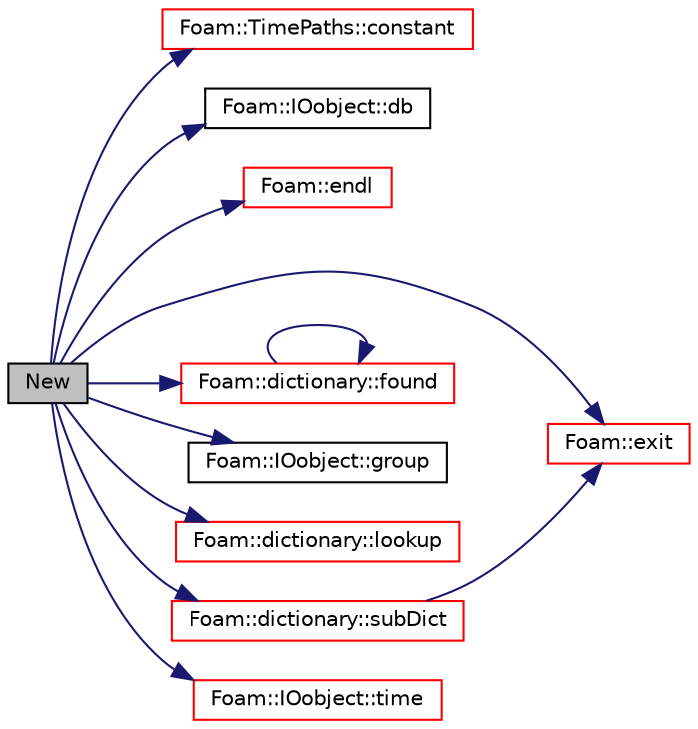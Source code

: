 digraph "New"
{
  bgcolor="transparent";
  edge [fontname="Helvetica",fontsize="10",labelfontname="Helvetica",labelfontsize="10"];
  node [fontname="Helvetica",fontsize="10",shape=record];
  rankdir="LR";
  Node319 [label="New",height=0.2,width=0.4,color="black", fillcolor="grey75", style="filled", fontcolor="black"];
  Node319 -> Node320 [color="midnightblue",fontsize="10",style="solid",fontname="Helvetica"];
  Node320 [label="Foam::TimePaths::constant",height=0.2,width=0.4,color="red",URL="$a27461.html#ab16cfc6e7be33ff5683a856ae077433c",tooltip="Return constant name. "];
  Node319 -> Node322 [color="midnightblue",fontsize="10",style="solid",fontname="Helvetica"];
  Node322 [label="Foam::IOobject::db",height=0.2,width=0.4,color="black",URL="$a27249.html#a65cc75d9f80b1df5c3184fb2274a97f1",tooltip="Return the local objectRegistry. "];
  Node319 -> Node323 [color="midnightblue",fontsize="10",style="solid",fontname="Helvetica"];
  Node323 [label="Foam::endl",height=0.2,width=0.4,color="red",URL="$a21851.html#a2db8fe02a0d3909e9351bb4275b23ce4",tooltip="Add newline and flush stream. "];
  Node319 -> Node325 [color="midnightblue",fontsize="10",style="solid",fontname="Helvetica"];
  Node325 [label="Foam::exit",height=0.2,width=0.4,color="red",URL="$a21851.html#a06ca7250d8e89caf05243ec094843642"];
  Node319 -> Node372 [color="midnightblue",fontsize="10",style="solid",fontname="Helvetica"];
  Node372 [label="Foam::dictionary::found",height=0.2,width=0.4,color="red",URL="$a27129.html#adcd3d5d43253006ef145e56b43025d28",tooltip="Search dictionary for given keyword. "];
  Node372 -> Node372 [color="midnightblue",fontsize="10",style="solid",fontname="Helvetica"];
  Node319 -> Node374 [color="midnightblue",fontsize="10",style="solid",fontname="Helvetica"];
  Node374 [label="Foam::IOobject::group",height=0.2,width=0.4,color="black",URL="$a27249.html#aa171e8cde7dff4f6a0ddecbb6e0c4acd",tooltip="Return group (extension part of name) "];
  Node319 -> Node375 [color="midnightblue",fontsize="10",style="solid",fontname="Helvetica"];
  Node375 [label="Foam::dictionary::lookup",height=0.2,width=0.4,color="red",URL="$a27129.html#a6a0727fa523e48977e27348663def509",tooltip="Find and return an entry data stream. "];
  Node319 -> Node550 [color="midnightblue",fontsize="10",style="solid",fontname="Helvetica"];
  Node550 [label="Foam::dictionary::subDict",height=0.2,width=0.4,color="red",URL="$a27129.html#aaa26b5f2da6aff5a6a59af5407f1bf59",tooltip="Find and return a sub-dictionary. "];
  Node550 -> Node325 [color="midnightblue",fontsize="10",style="solid",fontname="Helvetica"];
  Node319 -> Node509 [color="midnightblue",fontsize="10",style="solid",fontname="Helvetica"];
  Node509 [label="Foam::IOobject::time",height=0.2,width=0.4,color="red",URL="$a27249.html#a1ed86245b170b9f651f62650b1827500",tooltip="Return time. "];
}

